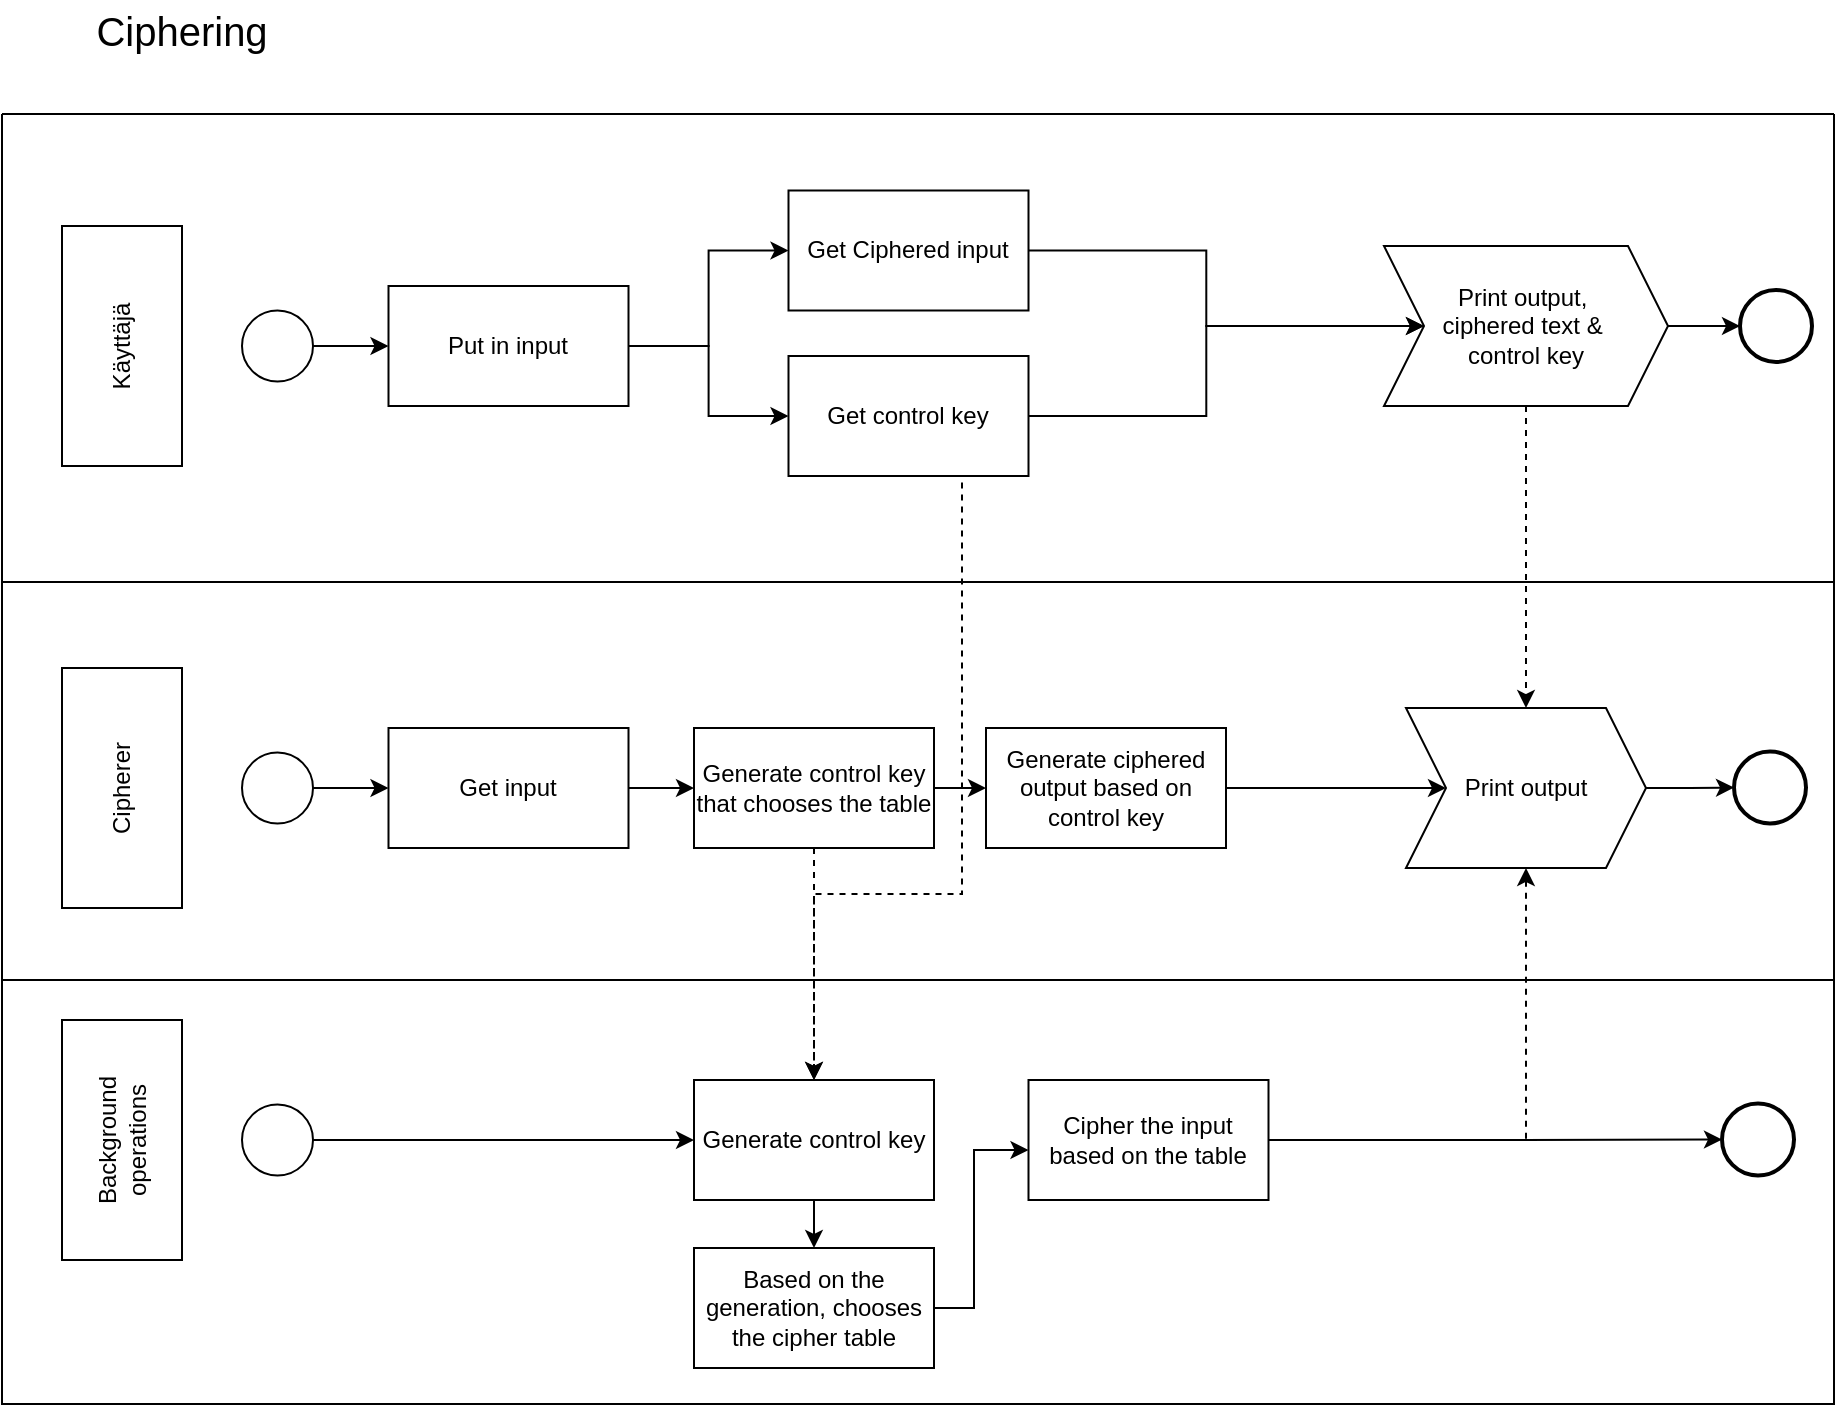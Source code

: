 <mxfile version="22.1.0" type="github" pages="2">
  <diagram name="Ciphering INPUT" id="H01qffEKPcRhHBk7UTEL">
    <mxGraphModel dx="1444" dy="902" grid="0" gridSize="10" guides="1" tooltips="1" connect="1" arrows="1" fold="1" page="1" pageScale="1" pageWidth="850" pageHeight="1100" math="0" shadow="0">
      <root>
        <mxCell id="0" />
        <mxCell id="1" parent="0" />
        <mxCell id="PimdjZ6zKHFd7U6tgaEE-10" value="Käyttäjä" style="rounded=0;whiteSpace=wrap;html=1;rotation=-90;" parent="1" vertex="1">
          <mxGeometry x="22" y="190" width="120" height="60" as="geometry" />
        </mxCell>
        <mxCell id="PimdjZ6zKHFd7U6tgaEE-11" value="&lt;div&gt;Cipherer&lt;/div&gt;" style="rounded=0;whiteSpace=wrap;html=1;rotation=-90;" parent="1" vertex="1">
          <mxGeometry x="22" y="411" width="120" height="60" as="geometry" />
        </mxCell>
        <mxCell id="PimdjZ6zKHFd7U6tgaEE-17" value="" style="edgeStyle=orthogonalEdgeStyle;rounded=0;orthogonalLoop=1;jettySize=auto;html=1;" parent="1" source="PimdjZ6zKHFd7U6tgaEE-15" target="PimdjZ6zKHFd7U6tgaEE-16" edge="1">
          <mxGeometry relative="1" as="geometry" />
        </mxCell>
        <mxCell id="PimdjZ6zKHFd7U6tgaEE-15" value="" style="ellipse;whiteSpace=wrap;html=1;aspect=fixed;" parent="1" vertex="1">
          <mxGeometry x="142" y="202.25" width="35.5" height="35.5" as="geometry" />
        </mxCell>
        <mxCell id="PimdjZ6zKHFd7U6tgaEE-19" value="" style="edgeStyle=orthogonalEdgeStyle;rounded=0;orthogonalLoop=1;jettySize=auto;html=1;" parent="1" source="PimdjZ6zKHFd7U6tgaEE-16" target="PimdjZ6zKHFd7U6tgaEE-18" edge="1">
          <mxGeometry relative="1" as="geometry" />
        </mxCell>
        <mxCell id="PimdjZ6zKHFd7U6tgaEE-28" style="edgeStyle=orthogonalEdgeStyle;rounded=0;orthogonalLoop=1;jettySize=auto;html=1;exitX=1;exitY=0.5;exitDx=0;exitDy=0;entryX=0;entryY=0.5;entryDx=0;entryDy=0;" parent="1" source="PimdjZ6zKHFd7U6tgaEE-16" target="PimdjZ6zKHFd7U6tgaEE-20" edge="1">
          <mxGeometry relative="1" as="geometry" />
        </mxCell>
        <mxCell id="PimdjZ6zKHFd7U6tgaEE-16" value="&lt;div&gt;Put in input&lt;/div&gt;" style="whiteSpace=wrap;html=1;" parent="1" vertex="1">
          <mxGeometry x="215.25" y="190" width="120" height="60" as="geometry" />
        </mxCell>
        <mxCell id="PimdjZ6zKHFd7U6tgaEE-30" value="" style="edgeStyle=orthogonalEdgeStyle;rounded=0;orthogonalLoop=1;jettySize=auto;html=1;" parent="1" source="PimdjZ6zKHFd7U6tgaEE-18" target="PimdjZ6zKHFd7U6tgaEE-29" edge="1">
          <mxGeometry relative="1" as="geometry" />
        </mxCell>
        <mxCell id="PimdjZ6zKHFd7U6tgaEE-18" value="Get Ciphered input" style="whiteSpace=wrap;html=1;" parent="1" vertex="1">
          <mxGeometry x="415.25" y="142.25" width="120" height="60" as="geometry" />
        </mxCell>
        <mxCell id="PimdjZ6zKHFd7U6tgaEE-31" style="edgeStyle=orthogonalEdgeStyle;rounded=0;orthogonalLoop=1;jettySize=auto;html=1;exitX=1;exitY=0.5;exitDx=0;exitDy=0;entryX=0;entryY=0.5;entryDx=0;entryDy=0;" parent="1" source="PimdjZ6zKHFd7U6tgaEE-20" target="PimdjZ6zKHFd7U6tgaEE-29" edge="1">
          <mxGeometry relative="1" as="geometry" />
        </mxCell>
        <mxCell id="PimdjZ6zKHFd7U6tgaEE-45" style="edgeStyle=orthogonalEdgeStyle;rounded=0;orthogonalLoop=1;jettySize=auto;html=1;exitX=0.5;exitY=1;exitDx=0;exitDy=0;entryX=0.5;entryY=0;entryDx=0;entryDy=0;dashed=1;" parent="1" source="PimdjZ6zKHFd7U6tgaEE-20" target="PimdjZ6zKHFd7U6tgaEE-43" edge="1">
          <mxGeometry relative="1" as="geometry">
            <Array as="points">
              <mxPoint x="502" y="285" />
              <mxPoint x="502" y="494" />
              <mxPoint x="428" y="494" />
            </Array>
          </mxGeometry>
        </mxCell>
        <mxCell id="PimdjZ6zKHFd7U6tgaEE-20" value="&lt;div&gt;Get control key&lt;/div&gt;" style="whiteSpace=wrap;html=1;" parent="1" vertex="1">
          <mxGeometry x="415.25" y="225" width="120" height="60" as="geometry" />
        </mxCell>
        <mxCell id="PimdjZ6zKHFd7U6tgaEE-22" value="&lt;div&gt;Ciphering&lt;/div&gt;" style="text;html=1;strokeColor=none;fillColor=none;align=center;verticalAlign=middle;whiteSpace=wrap;rounded=0;fontSize=20;" parent="1" vertex="1">
          <mxGeometry x="82" y="47" width="60" height="30" as="geometry" />
        </mxCell>
        <mxCell id="PimdjZ6zKHFd7U6tgaEE-25" value="" style="edgeStyle=orthogonalEdgeStyle;rounded=0;orthogonalLoop=1;jettySize=auto;html=1;" parent="1" source="PimdjZ6zKHFd7U6tgaEE-23" target="PimdjZ6zKHFd7U6tgaEE-24" edge="1">
          <mxGeometry relative="1" as="geometry" />
        </mxCell>
        <mxCell id="PimdjZ6zKHFd7U6tgaEE-23" value="" style="ellipse;whiteSpace=wrap;html=1;aspect=fixed;" parent="1" vertex="1">
          <mxGeometry x="142" y="423.25" width="35.5" height="35.5" as="geometry" />
        </mxCell>
        <mxCell id="PimdjZ6zKHFd7U6tgaEE-27" value="" style="edgeStyle=orthogonalEdgeStyle;rounded=0;orthogonalLoop=1;jettySize=auto;html=1;" parent="1" source="PimdjZ6zKHFd7U6tgaEE-24" target="PimdjZ6zKHFd7U6tgaEE-26" edge="1">
          <mxGeometry relative="1" as="geometry" />
        </mxCell>
        <mxCell id="PimdjZ6zKHFd7U6tgaEE-24" value="Get input" style="whiteSpace=wrap;html=1;" parent="1" vertex="1">
          <mxGeometry x="215.25" y="411" width="120" height="60" as="geometry" />
        </mxCell>
        <mxCell id="PimdjZ6zKHFd7U6tgaEE-35" value="" style="edgeStyle=orthogonalEdgeStyle;rounded=0;orthogonalLoop=1;jettySize=auto;html=1;" parent="1" source="PimdjZ6zKHFd7U6tgaEE-26" target="PimdjZ6zKHFd7U6tgaEE-34" edge="1">
          <mxGeometry relative="1" as="geometry" />
        </mxCell>
        <mxCell id="PimdjZ6zKHFd7U6tgaEE-46" style="edgeStyle=orthogonalEdgeStyle;rounded=0;orthogonalLoop=1;jettySize=auto;html=1;exitX=0.5;exitY=1;exitDx=0;exitDy=0;entryX=0.5;entryY=0;entryDx=0;entryDy=0;dashed=1;" parent="1" source="PimdjZ6zKHFd7U6tgaEE-26" target="PimdjZ6zKHFd7U6tgaEE-43" edge="1">
          <mxGeometry relative="1" as="geometry" />
        </mxCell>
        <mxCell id="PimdjZ6zKHFd7U6tgaEE-26" value="Generate control key that chooses the table" style="whiteSpace=wrap;html=1;" parent="1" vertex="1">
          <mxGeometry x="368" y="411" width="120" height="60" as="geometry" />
        </mxCell>
        <mxCell id="PimdjZ6zKHFd7U6tgaEE-38" style="edgeStyle=orthogonalEdgeStyle;rounded=0;orthogonalLoop=1;jettySize=auto;html=1;exitX=0.5;exitY=1;exitDx=0;exitDy=0;entryX=0.5;entryY=0;entryDx=0;entryDy=0;dashed=1;" parent="1" source="PimdjZ6zKHFd7U6tgaEE-29" target="PimdjZ6zKHFd7U6tgaEE-36" edge="1">
          <mxGeometry relative="1" as="geometry" />
        </mxCell>
        <mxCell id="PimdjZ6zKHFd7U6tgaEE-37" value="" style="edgeStyle=orthogonalEdgeStyle;rounded=0;orthogonalLoop=1;jettySize=auto;html=1;" parent="1" source="PimdjZ6zKHFd7U6tgaEE-34" target="PimdjZ6zKHFd7U6tgaEE-36" edge="1">
          <mxGeometry relative="1" as="geometry" />
        </mxCell>
        <mxCell id="PimdjZ6zKHFd7U6tgaEE-34" value="Generate ciphered output based on control key" style="whiteSpace=wrap;html=1;" parent="1" vertex="1">
          <mxGeometry x="514" y="411" width="120" height="60" as="geometry" />
        </mxCell>
        <mxCell id="PimdjZ6zKHFd7U6tgaEE-39" value="&lt;div&gt;Background operations&lt;/div&gt;" style="rounded=0;whiteSpace=wrap;html=1;rotation=-90;" parent="1" vertex="1">
          <mxGeometry x="22" y="587" width="120" height="60" as="geometry" />
        </mxCell>
        <mxCell id="PimdjZ6zKHFd7U6tgaEE-44" value="" style="edgeStyle=orthogonalEdgeStyle;rounded=0;orthogonalLoop=1;jettySize=auto;html=1;" parent="1" source="PimdjZ6zKHFd7U6tgaEE-42" target="PimdjZ6zKHFd7U6tgaEE-43" edge="1">
          <mxGeometry relative="1" as="geometry" />
        </mxCell>
        <mxCell id="PimdjZ6zKHFd7U6tgaEE-42" value="" style="ellipse;whiteSpace=wrap;html=1;aspect=fixed;" parent="1" vertex="1">
          <mxGeometry x="142" y="599.25" width="35.5" height="35.5" as="geometry" />
        </mxCell>
        <mxCell id="PimdjZ6zKHFd7U6tgaEE-48" value="" style="edgeStyle=orthogonalEdgeStyle;rounded=0;orthogonalLoop=1;jettySize=auto;html=1;" parent="1" source="PimdjZ6zKHFd7U6tgaEE-43" target="PimdjZ6zKHFd7U6tgaEE-47" edge="1">
          <mxGeometry relative="1" as="geometry" />
        </mxCell>
        <mxCell id="PimdjZ6zKHFd7U6tgaEE-43" value="Generate control key" style="whiteSpace=wrap;html=1;" parent="1" vertex="1">
          <mxGeometry x="368" y="587" width="120" height="60" as="geometry" />
        </mxCell>
        <mxCell id="PimdjZ6zKHFd7U6tgaEE-50" value="" style="edgeStyle=orthogonalEdgeStyle;rounded=0;orthogonalLoop=1;jettySize=auto;html=1;" parent="1" source="PimdjZ6zKHFd7U6tgaEE-47" target="PimdjZ6zKHFd7U6tgaEE-49" edge="1">
          <mxGeometry relative="1" as="geometry">
            <Array as="points">
              <mxPoint x="508" y="701" />
              <mxPoint x="508" y="622" />
            </Array>
          </mxGeometry>
        </mxCell>
        <mxCell id="PimdjZ6zKHFd7U6tgaEE-47" value="Based on the generation, chooses the cipher table" style="whiteSpace=wrap;html=1;" parent="1" vertex="1">
          <mxGeometry x="368" y="671" width="120" height="60" as="geometry" />
        </mxCell>
        <mxCell id="l41JbqRs2AjtEYXPVDgg-4" style="edgeStyle=orthogonalEdgeStyle;rounded=0;orthogonalLoop=1;jettySize=auto;html=1;exitX=1;exitY=0.5;exitDx=0;exitDy=0;entryX=0;entryY=0.5;entryDx=0;entryDy=0;" edge="1" parent="1" source="PimdjZ6zKHFd7U6tgaEE-49" target="l41JbqRs2AjtEYXPVDgg-3">
          <mxGeometry relative="1" as="geometry" />
        </mxCell>
        <mxCell id="PimdjZ6zKHFd7U6tgaEE-49" value="Cipher the input based on the table" style="whiteSpace=wrap;html=1;" parent="1" vertex="1">
          <mxGeometry x="535.25" y="587" width="120" height="60" as="geometry" />
        </mxCell>
        <mxCell id="PimdjZ6zKHFd7U6tgaEE-51" value="" style="swimlane;startSize=0;" parent="1" vertex="1">
          <mxGeometry x="22" y="104" width="916" height="234" as="geometry" />
        </mxCell>
        <mxCell id="PimdjZ6zKHFd7U6tgaEE-29" value="&lt;div&gt;Print output,&amp;nbsp;&lt;/div&gt;&lt;div&gt;ciphered text &amp;amp;&amp;nbsp;&lt;/div&gt;&lt;div&gt;control key&lt;/div&gt;" style="shape=step;perimeter=stepPerimeter;whiteSpace=wrap;html=1;fixedSize=1;" parent="PimdjZ6zKHFd7U6tgaEE-51" vertex="1">
          <mxGeometry x="691" y="66" width="142" height="80" as="geometry" />
        </mxCell>
        <mxCell id="PimdjZ6zKHFd7U6tgaEE-32" value="" style="ellipse;whiteSpace=wrap;html=1;strokeWidth=2;" parent="PimdjZ6zKHFd7U6tgaEE-51" vertex="1">
          <mxGeometry x="869" y="88" width="36" height="36" as="geometry" />
        </mxCell>
        <mxCell id="PimdjZ6zKHFd7U6tgaEE-33" value="" style="edgeStyle=orthogonalEdgeStyle;rounded=0;orthogonalLoop=1;jettySize=auto;html=1;" parent="PimdjZ6zKHFd7U6tgaEE-51" source="PimdjZ6zKHFd7U6tgaEE-29" target="PimdjZ6zKHFd7U6tgaEE-32" edge="1">
          <mxGeometry relative="1" as="geometry" />
        </mxCell>
        <mxCell id="PimdjZ6zKHFd7U6tgaEE-52" value="" style="swimlane;startSize=0;" parent="1" vertex="1">
          <mxGeometry x="22" y="338" width="916" height="199" as="geometry" />
        </mxCell>
        <mxCell id="PimdjZ6zKHFd7U6tgaEE-57" value="" style="ellipse;whiteSpace=wrap;html=1;strokeWidth=2;" parent="PimdjZ6zKHFd7U6tgaEE-52" vertex="1">
          <mxGeometry x="866" y="84.75" width="36" height="36" as="geometry" />
        </mxCell>
        <mxCell id="PimdjZ6zKHFd7U6tgaEE-36" value="Print output" style="shape=step;perimeter=stepPerimeter;whiteSpace=wrap;html=1;fixedSize=1;" parent="PimdjZ6zKHFd7U6tgaEE-52" vertex="1">
          <mxGeometry x="702" y="63" width="120" height="80" as="geometry" />
        </mxCell>
        <mxCell id="PimdjZ6zKHFd7U6tgaEE-58" style="edgeStyle=orthogonalEdgeStyle;rounded=0;orthogonalLoop=1;jettySize=auto;html=1;exitX=1;exitY=0.5;exitDx=0;exitDy=0;entryX=0;entryY=0.5;entryDx=0;entryDy=0;" parent="PimdjZ6zKHFd7U6tgaEE-52" source="PimdjZ6zKHFd7U6tgaEE-36" target="PimdjZ6zKHFd7U6tgaEE-57" edge="1">
          <mxGeometry relative="1" as="geometry" />
        </mxCell>
        <mxCell id="l41JbqRs2AjtEYXPVDgg-3" value="" style="ellipse;whiteSpace=wrap;html=1;strokeWidth=2;" vertex="1" parent="1">
          <mxGeometry x="882" y="598.75" width="36" height="36" as="geometry" />
        </mxCell>
        <mxCell id="l41JbqRs2AjtEYXPVDgg-6" style="edgeStyle=orthogonalEdgeStyle;rounded=0;orthogonalLoop=1;jettySize=auto;html=1;exitX=0.5;exitY=1;exitDx=0;exitDy=0;entryX=1;entryY=0.5;entryDx=0;entryDy=0;endArrow=none;endFill=0;dashed=1;startArrow=classic;startFill=1;" edge="1" parent="1" source="PimdjZ6zKHFd7U6tgaEE-36" target="PimdjZ6zKHFd7U6tgaEE-49">
          <mxGeometry relative="1" as="geometry" />
        </mxCell>
        <mxCell id="l41JbqRs2AjtEYXPVDgg-7" value="" style="swimlane;startSize=0;" vertex="1" parent="1">
          <mxGeometry x="22" y="537" width="916" height="212" as="geometry" />
        </mxCell>
      </root>
    </mxGraphModel>
  </diagram>
  <diagram id="YLdwgkgvZQ-6aa7nvl3E" name="De ciphering">
    <mxGraphModel dx="934" dy="584" grid="0" gridSize="10" guides="1" tooltips="1" connect="1" arrows="1" fold="1" page="1" pageScale="1" pageWidth="850" pageHeight="1100" math="0" shadow="0">
      <root>
        <mxCell id="0" />
        <mxCell id="1" parent="0" />
        <mxCell id="Fw7eSF4Haps5QJptdpvV-1" value="Käyttäjä" style="rounded=0;whiteSpace=wrap;html=1;rotation=-90;" vertex="1" parent="1">
          <mxGeometry x="22" y="190" width="120" height="60" as="geometry" />
        </mxCell>
        <mxCell id="Fw7eSF4Haps5QJptdpvV-2" value="&lt;div&gt;Cipherer&lt;/div&gt;" style="rounded=0;whiteSpace=wrap;html=1;rotation=-90;" vertex="1" parent="1">
          <mxGeometry x="22" y="411" width="120" height="60" as="geometry" />
        </mxCell>
        <mxCell id="Fw7eSF4Haps5QJptdpvV-13" value="&lt;div&gt;De Ciphering&lt;/div&gt;" style="text;html=1;strokeColor=none;fillColor=none;align=center;verticalAlign=middle;whiteSpace=wrap;rounded=0;fontSize=20;" vertex="1" parent="1">
          <mxGeometry x="47" y="37" width="134" height="30" as="geometry" />
        </mxCell>
        <mxCell id="Fw7eSF4Haps5QJptdpvV-33" value="" style="swimlane;startSize=0;" vertex="1" parent="1">
          <mxGeometry x="22" y="104" width="1045" height="217" as="geometry">
            <mxRectangle x="22" y="104" width="50" height="44" as="alternateBounds" />
          </mxGeometry>
        </mxCell>
        <mxCell id="Fw7eSF4Haps5QJptdpvV-15" value="" style="ellipse;whiteSpace=wrap;html=1;aspect=fixed;" vertex="1" parent="Fw7eSF4Haps5QJptdpvV-33">
          <mxGeometry x="112" y="100.25" width="35.5" height="35.5" as="geometry" />
        </mxCell>
        <mxCell id="Fw7eSF4Haps5QJptdpvV-17" value="Put in input" style="whiteSpace=wrap;html=1;" vertex="1" parent="Fw7eSF4Haps5QJptdpvV-33">
          <mxGeometry x="185.25" y="88" width="120" height="60" as="geometry" />
        </mxCell>
        <mxCell id="Fw7eSF4Haps5QJptdpvV-14" value="" style="edgeStyle=orthogonalEdgeStyle;rounded=0;orthogonalLoop=1;jettySize=auto;html=1;" edge="1" parent="Fw7eSF4Haps5QJptdpvV-33" source="Fw7eSF4Haps5QJptdpvV-15" target="Fw7eSF4Haps5QJptdpvV-17">
          <mxGeometry relative="1" as="geometry" />
        </mxCell>
        <mxCell id="8GtHpHaaQcYNZrq8k5La-2" style="edgeStyle=orthogonalEdgeStyle;rounded=0;orthogonalLoop=1;jettySize=auto;html=1;exitX=1;exitY=0.5;exitDx=0;exitDy=0;entryX=0;entryY=0.5;entryDx=0;entryDy=0;" edge="1" parent="Fw7eSF4Haps5QJptdpvV-33" source="Fw7eSF4Haps5QJptdpvV-20" target="Fw7eSF4Haps5QJptdpvV-39">
          <mxGeometry relative="1" as="geometry" />
        </mxCell>
        <mxCell id="Fw7eSF4Haps5QJptdpvV-20" value="Put in control key" style="whiteSpace=wrap;html=1;" vertex="1" parent="Fw7eSF4Haps5QJptdpvV-33">
          <mxGeometry x="338" y="88" width="120" height="60" as="geometry" />
        </mxCell>
        <mxCell id="Fw7eSF4Haps5QJptdpvV-16" value="" style="edgeStyle=orthogonalEdgeStyle;rounded=0;orthogonalLoop=1;jettySize=auto;html=1;" edge="1" parent="Fw7eSF4Haps5QJptdpvV-33" source="Fw7eSF4Haps5QJptdpvV-17" target="Fw7eSF4Haps5QJptdpvV-20">
          <mxGeometry relative="1" as="geometry" />
        </mxCell>
        <mxCell id="Fw7eSF4Haps5QJptdpvV-38" value="" style="ellipse;whiteSpace=wrap;html=1;strokeWidth=2;" vertex="1" parent="Fw7eSF4Haps5QJptdpvV-33">
          <mxGeometry x="969" y="100.25" width="36" height="36" as="geometry" />
        </mxCell>
        <mxCell id="Fw7eSF4Haps5QJptdpvV-39" value="Print output" style="shape=step;perimeter=stepPerimeter;whiteSpace=wrap;html=1;fixedSize=1;" vertex="1" parent="Fw7eSF4Haps5QJptdpvV-33">
          <mxGeometry x="805" y="78" width="120" height="80" as="geometry" />
        </mxCell>
        <mxCell id="Fw7eSF4Haps5QJptdpvV-40" style="edgeStyle=orthogonalEdgeStyle;rounded=0;orthogonalLoop=1;jettySize=auto;html=1;exitX=1;exitY=0.5;exitDx=0;exitDy=0;entryX=0;entryY=0.5;entryDx=0;entryDy=0;" edge="1" parent="Fw7eSF4Haps5QJptdpvV-33" source="Fw7eSF4Haps5QJptdpvV-39" target="Fw7eSF4Haps5QJptdpvV-38">
          <mxGeometry relative="1" as="geometry" />
        </mxCell>
        <mxCell id="Fw7eSF4Haps5QJptdpvV-37" value="" style="swimlane;startSize=0;" vertex="1" parent="1">
          <mxGeometry x="22" y="322" width="1045" height="215" as="geometry">
            <mxRectangle x="22" y="338" width="50" height="44" as="alternateBounds" />
          </mxGeometry>
        </mxCell>
        <mxCell id="Fw7eSF4Haps5QJptdpvV-4" value="" style="ellipse;whiteSpace=wrap;html=1;aspect=fixed;" vertex="1" parent="Fw7eSF4Haps5QJptdpvV-37">
          <mxGeometry x="116" y="96.25" width="35.5" height="35.5" as="geometry" />
        </mxCell>
        <mxCell id="Fw7eSF4Haps5QJptdpvV-7" value="&lt;div&gt;Put in input&lt;/div&gt;" style="whiteSpace=wrap;html=1;" vertex="1" parent="Fw7eSF4Haps5QJptdpvV-37">
          <mxGeometry x="189.25" y="84" width="120" height="60" as="geometry" />
        </mxCell>
        <mxCell id="Fw7eSF4Haps5QJptdpvV-3" value="" style="edgeStyle=orthogonalEdgeStyle;rounded=0;orthogonalLoop=1;jettySize=auto;html=1;" edge="1" parent="Fw7eSF4Haps5QJptdpvV-37" source="Fw7eSF4Haps5QJptdpvV-4" target="Fw7eSF4Haps5QJptdpvV-7">
          <mxGeometry relative="1" as="geometry" />
        </mxCell>
        <mxCell id="Fw7eSF4Haps5QJptdpvV-34" value="&lt;div&gt;Print out given&lt;/div&gt;&lt;div&gt;output based on&lt;/div&gt;&lt;div&gt;parameters&lt;br&gt;&lt;/div&gt;" style="shape=step;perimeter=stepPerimeter;whiteSpace=wrap;html=1;fixedSize=1;" vertex="1" parent="Fw7eSF4Haps5QJptdpvV-37">
          <mxGeometry x="800" y="64" width="142" height="80" as="geometry" />
        </mxCell>
        <mxCell id="Fw7eSF4Haps5QJptdpvV-35" value="" style="ellipse;whiteSpace=wrap;html=1;strokeWidth=2;" vertex="1" parent="Fw7eSF4Haps5QJptdpvV-37">
          <mxGeometry x="978" y="86" width="36" height="36" as="geometry" />
        </mxCell>
        <mxCell id="Fw7eSF4Haps5QJptdpvV-36" value="" style="edgeStyle=orthogonalEdgeStyle;rounded=0;orthogonalLoop=1;jettySize=auto;html=1;" edge="1" parent="Fw7eSF4Haps5QJptdpvV-37" source="Fw7eSF4Haps5QJptdpvV-34" target="Fw7eSF4Haps5QJptdpvV-35">
          <mxGeometry relative="1" as="geometry" />
        </mxCell>
        <mxCell id="Fw7eSF4Haps5QJptdpvV-45" value="If Control key" style="rhombus;whiteSpace=wrap;html=1;" vertex="1" parent="Fw7eSF4Haps5QJptdpvV-37">
          <mxGeometry x="345" y="69" width="95" height="90" as="geometry" />
        </mxCell>
        <mxCell id="Fw7eSF4Haps5QJptdpvV-46" value="" style="edgeStyle=orthogonalEdgeStyle;rounded=0;orthogonalLoop=1;jettySize=auto;html=1;" edge="1" parent="Fw7eSF4Haps5QJptdpvV-37" source="Fw7eSF4Haps5QJptdpvV-7" target="Fw7eSF4Haps5QJptdpvV-45">
          <mxGeometry relative="1" as="geometry" />
        </mxCell>
        <mxCell id="Fw7eSF4Haps5QJptdpvV-55" style="edgeStyle=orthogonalEdgeStyle;rounded=0;orthogonalLoop=1;jettySize=auto;html=1;exitX=1;exitY=0.5;exitDx=0;exitDy=0;" edge="1" parent="Fw7eSF4Haps5QJptdpvV-37" source="Fw7eSF4Haps5QJptdpvV-47" target="Fw7eSF4Haps5QJptdpvV-34">
          <mxGeometry relative="1" as="geometry">
            <Array as="points">
              <mxPoint x="628" y="39" />
              <mxPoint x="628" y="104" />
            </Array>
          </mxGeometry>
        </mxCell>
        <mxCell id="Fw7eSF4Haps5QJptdpvV-47" value="De cipher the input" style="whiteSpace=wrap;html=1;" vertex="1" parent="Fw7eSF4Haps5QJptdpvV-37">
          <mxGeometry x="450" y="9" width="120" height="60" as="geometry" />
        </mxCell>
        <mxCell id="Fw7eSF4Haps5QJptdpvV-48" value="" style="edgeStyle=orthogonalEdgeStyle;rounded=0;orthogonalLoop=1;jettySize=auto;html=1;verticalAlign=top;" edge="1" parent="Fw7eSF4Haps5QJptdpvV-37" source="Fw7eSF4Haps5QJptdpvV-45" target="Fw7eSF4Haps5QJptdpvV-47">
          <mxGeometry relative="1" as="geometry">
            <Array as="points">
              <mxPoint x="393" y="39" />
            </Array>
          </mxGeometry>
        </mxCell>
        <mxCell id="Fw7eSF4Haps5QJptdpvV-49" value="True" style="edgeLabel;html=1;align=center;verticalAlign=bottom;resizable=0;points=[];" vertex="1" connectable="0" parent="Fw7eSF4Haps5QJptdpvV-48">
          <mxGeometry x="0.017" y="-1" relative="1" as="geometry">
            <mxPoint x="1" y="-1" as="offset" />
          </mxGeometry>
        </mxCell>
        <mxCell id="Fw7eSF4Haps5QJptdpvV-54" style="edgeStyle=orthogonalEdgeStyle;rounded=0;orthogonalLoop=1;jettySize=auto;html=1;exitX=1;exitY=0.5;exitDx=0;exitDy=0;entryX=0;entryY=0.5;entryDx=0;entryDy=0;" edge="1" parent="Fw7eSF4Haps5QJptdpvV-37" source="Fw7eSF4Haps5QJptdpvV-50" target="Fw7eSF4Haps5QJptdpvV-34">
          <mxGeometry relative="1" as="geometry">
            <Array as="points">
              <mxPoint x="628" y="176" />
              <mxPoint x="628" y="104" />
            </Array>
          </mxGeometry>
        </mxCell>
        <mxCell id="Fw7eSF4Haps5QJptdpvV-50" value="Return error / cipher the text once again" style="whiteSpace=wrap;html=1;" vertex="1" parent="Fw7eSF4Haps5QJptdpvV-37">
          <mxGeometry x="448" y="146" width="120" height="60" as="geometry" />
        </mxCell>
        <mxCell id="Fw7eSF4Haps5QJptdpvV-51" value="" style="edgeStyle=orthogonalEdgeStyle;rounded=0;orthogonalLoop=1;jettySize=auto;html=1;verticalAlign=bottom;" edge="1" parent="Fw7eSF4Haps5QJptdpvV-37" source="Fw7eSF4Haps5QJptdpvV-45" target="Fw7eSF4Haps5QJptdpvV-50">
          <mxGeometry relative="1" as="geometry">
            <Array as="points">
              <mxPoint x="393" y="179" />
            </Array>
          </mxGeometry>
        </mxCell>
        <mxCell id="Fw7eSF4Haps5QJptdpvV-53" value="False" style="edgeLabel;html=1;align=center;verticalAlign=middle;resizable=0;points=[];" vertex="1" connectable="0" parent="Fw7eSF4Haps5QJptdpvV-51">
          <mxGeometry x="0.126" y="-3" relative="1" as="geometry">
            <mxPoint x="-3" y="10" as="offset" />
          </mxGeometry>
        </mxCell>
        <mxCell id="Fw7eSF4Haps5QJptdpvV-43" value="" style="swimlane;startSize=0;" vertex="1" parent="1">
          <mxGeometry x="22" y="537" width="1045" height="309" as="geometry">
            <mxRectangle x="22" y="537" width="50" height="44" as="alternateBounds" />
          </mxGeometry>
        </mxCell>
        <mxCell id="Fw7eSF4Haps5QJptdpvV-25" value="" style="edgeStyle=orthogonalEdgeStyle;rounded=0;orthogonalLoop=1;jettySize=auto;html=1;" edge="1" parent="Fw7eSF4Haps5QJptdpvV-43" source="Fw7eSF4Haps5QJptdpvV-26" target="Fw7eSF4Haps5QJptdpvV-28">
          <mxGeometry relative="1" as="geometry" />
        </mxCell>
        <mxCell id="Fw7eSF4Haps5QJptdpvV-26" value="" style="ellipse;whiteSpace=wrap;html=1;aspect=fixed;" vertex="1" parent="Fw7eSF4Haps5QJptdpvV-43">
          <mxGeometry x="119" y="101.5" width="35.5" height="35.5" as="geometry" />
        </mxCell>
        <mxCell id="mmulB8MmDmSS_hUeAiU6-4" value="" style="edgeStyle=orthogonalEdgeStyle;rounded=0;orthogonalLoop=1;jettySize=auto;html=1;" edge="1" parent="Fw7eSF4Haps5QJptdpvV-43" source="mmulB8MmDmSS_hUeAiU6-1" target="mmulB8MmDmSS_hUeAiU6-3">
          <mxGeometry relative="1" as="geometry">
            <Array as="points">
              <mxPoint x="524" y="202" />
            </Array>
          </mxGeometry>
        </mxCell>
        <mxCell id="mmulB8MmDmSS_hUeAiU6-10" value="Doesnt match" style="edgeLabel;html=1;align=center;verticalAlign=top;resizable=0;points=[];" vertex="1" connectable="0" parent="mmulB8MmDmSS_hUeAiU6-4">
          <mxGeometry x="0.16" y="1" relative="1" as="geometry">
            <mxPoint as="offset" />
          </mxGeometry>
        </mxCell>
        <mxCell id="mmulB8MmDmSS_hUeAiU6-8" style="edgeStyle=orthogonalEdgeStyle;rounded=0;orthogonalLoop=1;jettySize=auto;html=1;exitX=0.5;exitY=0;exitDx=0;exitDy=0;entryX=0;entryY=0.5;entryDx=0;entryDy=0;" edge="1" parent="Fw7eSF4Haps5QJptdpvV-43" source="mmulB8MmDmSS_hUeAiU6-1" target="mmulB8MmDmSS_hUeAiU6-7">
          <mxGeometry relative="1" as="geometry" />
        </mxCell>
        <mxCell id="mmulB8MmDmSS_hUeAiU6-9" value="Match" style="edgeLabel;html=1;align=center;verticalAlign=bottom;resizable=0;points=[];" vertex="1" connectable="0" parent="mmulB8MmDmSS_hUeAiU6-8">
          <mxGeometry x="0.024" relative="1" as="geometry">
            <mxPoint as="offset" />
          </mxGeometry>
        </mxCell>
        <mxCell id="mmulB8MmDmSS_hUeAiU6-1" value="&lt;div&gt;Control key&lt;/div&gt;" style="rhombus;whiteSpace=wrap;html=1;" vertex="1" parent="Fw7eSF4Haps5QJptdpvV-43">
          <mxGeometry x="484" y="79" width="80" height="80" as="geometry" />
        </mxCell>
        <mxCell id="Fw7eSF4Haps5QJptdpvV-28" value="&lt;div&gt;Check control key&lt;/div&gt;&lt;div&gt;with array of control keys&lt;br&gt;&lt;/div&gt;" style="whiteSpace=wrap;html=1;" vertex="1" parent="Fw7eSF4Haps5QJptdpvV-43">
          <mxGeometry x="333" y="89" width="120" height="60" as="geometry" />
        </mxCell>
        <mxCell id="mmulB8MmDmSS_hUeAiU6-2" value="" style="edgeStyle=orthogonalEdgeStyle;rounded=0;orthogonalLoop=1;jettySize=auto;html=1;" edge="1" parent="Fw7eSF4Haps5QJptdpvV-43" source="Fw7eSF4Haps5QJptdpvV-28" target="mmulB8MmDmSS_hUeAiU6-1">
          <mxGeometry relative="1" as="geometry" />
        </mxCell>
        <mxCell id="Fw7eSF4Haps5QJptdpvV-24" value="&lt;div&gt;Background operations&lt;/div&gt;" style="rounded=0;whiteSpace=wrap;html=1;rotation=-90;" vertex="1" parent="Fw7eSF4Haps5QJptdpvV-43">
          <mxGeometry y="89.25" width="120" height="60" as="geometry" />
        </mxCell>
        <mxCell id="mmulB8MmDmSS_hUeAiU6-18" style="edgeStyle=orthogonalEdgeStyle;rounded=0;orthogonalLoop=1;jettySize=auto;html=1;exitX=1;exitY=0.5;exitDx=0;exitDy=0;entryX=0;entryY=0.5;entryDx=0;entryDy=0;" edge="1" parent="Fw7eSF4Haps5QJptdpvV-43" source="mmulB8MmDmSS_hUeAiU6-3" target="Fw7eSF4Haps5QJptdpvV-32">
          <mxGeometry relative="1" as="geometry" />
        </mxCell>
        <mxCell id="mmulB8MmDmSS_hUeAiU6-3" value="Returns error message" style="whiteSpace=wrap;html=1;" vertex="1" parent="Fw7eSF4Haps5QJptdpvV-43">
          <mxGeometry x="595" y="174" width="120" height="60" as="geometry" />
        </mxCell>
        <mxCell id="mmulB8MmDmSS_hUeAiU6-16" style="edgeStyle=orthogonalEdgeStyle;rounded=0;orthogonalLoop=1;jettySize=auto;html=1;exitX=1;exitY=0.5;exitDx=0;exitDy=0;entryX=0;entryY=0.5;entryDx=0;entryDy=0;" edge="1" parent="Fw7eSF4Haps5QJptdpvV-43" source="mmulB8MmDmSS_hUeAiU6-7" target="Fw7eSF4Haps5QJptdpvV-32">
          <mxGeometry relative="1" as="geometry" />
        </mxCell>
        <mxCell id="mmulB8MmDmSS_hUeAiU6-7" value="Use the same table that matches the key" style="rounded=0;whiteSpace=wrap;html=1;" vertex="1" parent="Fw7eSF4Haps5QJptdpvV-43">
          <mxGeometry x="595" y="13" width="120" height="60" as="geometry" />
        </mxCell>
        <mxCell id="Fw7eSF4Haps5QJptdpvV-41" value="" style="ellipse;whiteSpace=wrap;html=1;strokeWidth=2;" vertex="1" parent="Fw7eSF4Haps5QJptdpvV-43">
          <mxGeometry x="978" y="108" width="36" height="36" as="geometry" />
        </mxCell>
        <mxCell id="Fw7eSF4Haps5QJptdpvV-32" value="Print out the output" style="whiteSpace=wrap;html=1;" vertex="1" parent="Fw7eSF4Haps5QJptdpvV-43">
          <mxGeometry x="814" y="96" width="120" height="60" as="geometry" />
        </mxCell>
        <mxCell id="Fw7eSF4Haps5QJptdpvV-31" style="edgeStyle=orthogonalEdgeStyle;rounded=0;orthogonalLoop=1;jettySize=auto;html=1;exitX=1;exitY=0.5;exitDx=0;exitDy=0;entryX=0;entryY=0.5;entryDx=0;entryDy=0;" edge="1" parent="Fw7eSF4Haps5QJptdpvV-43" source="Fw7eSF4Haps5QJptdpvV-32" target="Fw7eSF4Haps5QJptdpvV-41">
          <mxGeometry relative="1" as="geometry" />
        </mxCell>
        <mxCell id="8GtHpHaaQcYNZrq8k5La-1" style="edgeStyle=orthogonalEdgeStyle;rounded=0;orthogonalLoop=1;jettySize=auto;html=1;exitX=0.5;exitY=1;exitDx=0;exitDy=0;entryX=0;entryY=0.5;entryDx=0;entryDy=0;dashed=1;" edge="1" parent="1" source="Fw7eSF4Haps5QJptdpvV-20" target="Fw7eSF4Haps5QJptdpvV-45">
          <mxGeometry relative="1" as="geometry">
            <Array as="points">
              <mxPoint x="417" y="252" />
              <mxPoint x="417" y="339" />
              <mxPoint x="367" y="339" />
            </Array>
          </mxGeometry>
        </mxCell>
        <mxCell id="mmulB8MmDmSS_hUeAiU6-13" style="edgeStyle=orthogonalEdgeStyle;rounded=0;orthogonalLoop=1;jettySize=auto;html=1;exitX=0.5;exitY=1;exitDx=0;exitDy=0;entryX=0.5;entryY=0;entryDx=0;entryDy=0;dashed=1;" edge="1" parent="1" source="Fw7eSF4Haps5QJptdpvV-50" target="mmulB8MmDmSS_hUeAiU6-3">
          <mxGeometry relative="1" as="geometry">
            <Array as="points">
              <mxPoint x="499" y="528" />
              <mxPoint x="499" y="624" />
              <mxPoint x="677" y="624" />
            </Array>
          </mxGeometry>
        </mxCell>
        <mxCell id="mmulB8MmDmSS_hUeAiU6-15" style="edgeStyle=orthogonalEdgeStyle;rounded=0;orthogonalLoop=1;jettySize=auto;html=1;exitX=1;exitY=0.25;exitDx=0;exitDy=0;dashed=1;" edge="1" parent="1" source="Fw7eSF4Haps5QJptdpvV-47" target="mmulB8MmDmSS_hUeAiU6-7">
          <mxGeometry relative="1" as="geometry" />
        </mxCell>
      </root>
    </mxGraphModel>
  </diagram>
</mxfile>
